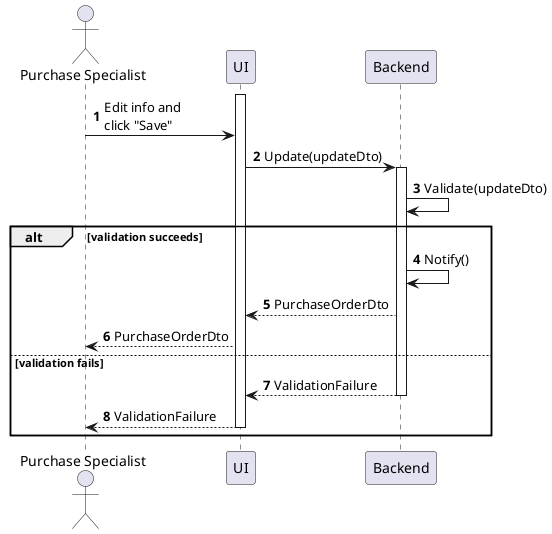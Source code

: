 @startuml purchase-order-update
autonumber

actor "Purchase Specialist" as a
participant UI as f
participant Backend as b

activate f
a -> f : Edit info and\nclick "Save"
f -> b : Update(updateDto)
activate b
b -> b : Validate(updateDto)

alt validation succeeds
    b -> b : Notify()
    b --> f : PurchaseOrderDto
    f --> a : PurchaseOrderDto
else validation fails
    return ValidationFailure
    f --> a : ValidationFailure
    deactivate f
end
@enduml